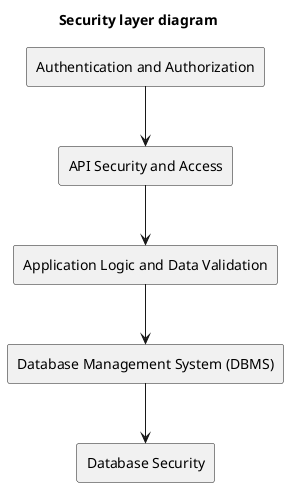 @startuml
    title Security layer diagram

    rectangle "Authentication and Authorization" as auth
    rectangle "API Security and Access" as api
    rectangle "Application Logic and Data Validation" as logic
    rectangle "Database Management System (DBMS)" as dbms
    rectangle "Database Security" as db_security

    auth --> api
    api --> logic
    logic --> dbms
    dbms --> db_security
@enduml